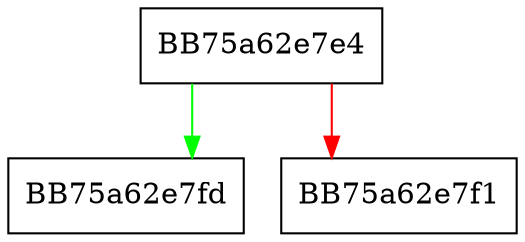 digraph push_back {
  node [shape="box"];
  graph [splines=ortho];
  BB75a62e7e4 -> BB75a62e7fd [color="green"];
  BB75a62e7e4 -> BB75a62e7f1 [color="red"];
}